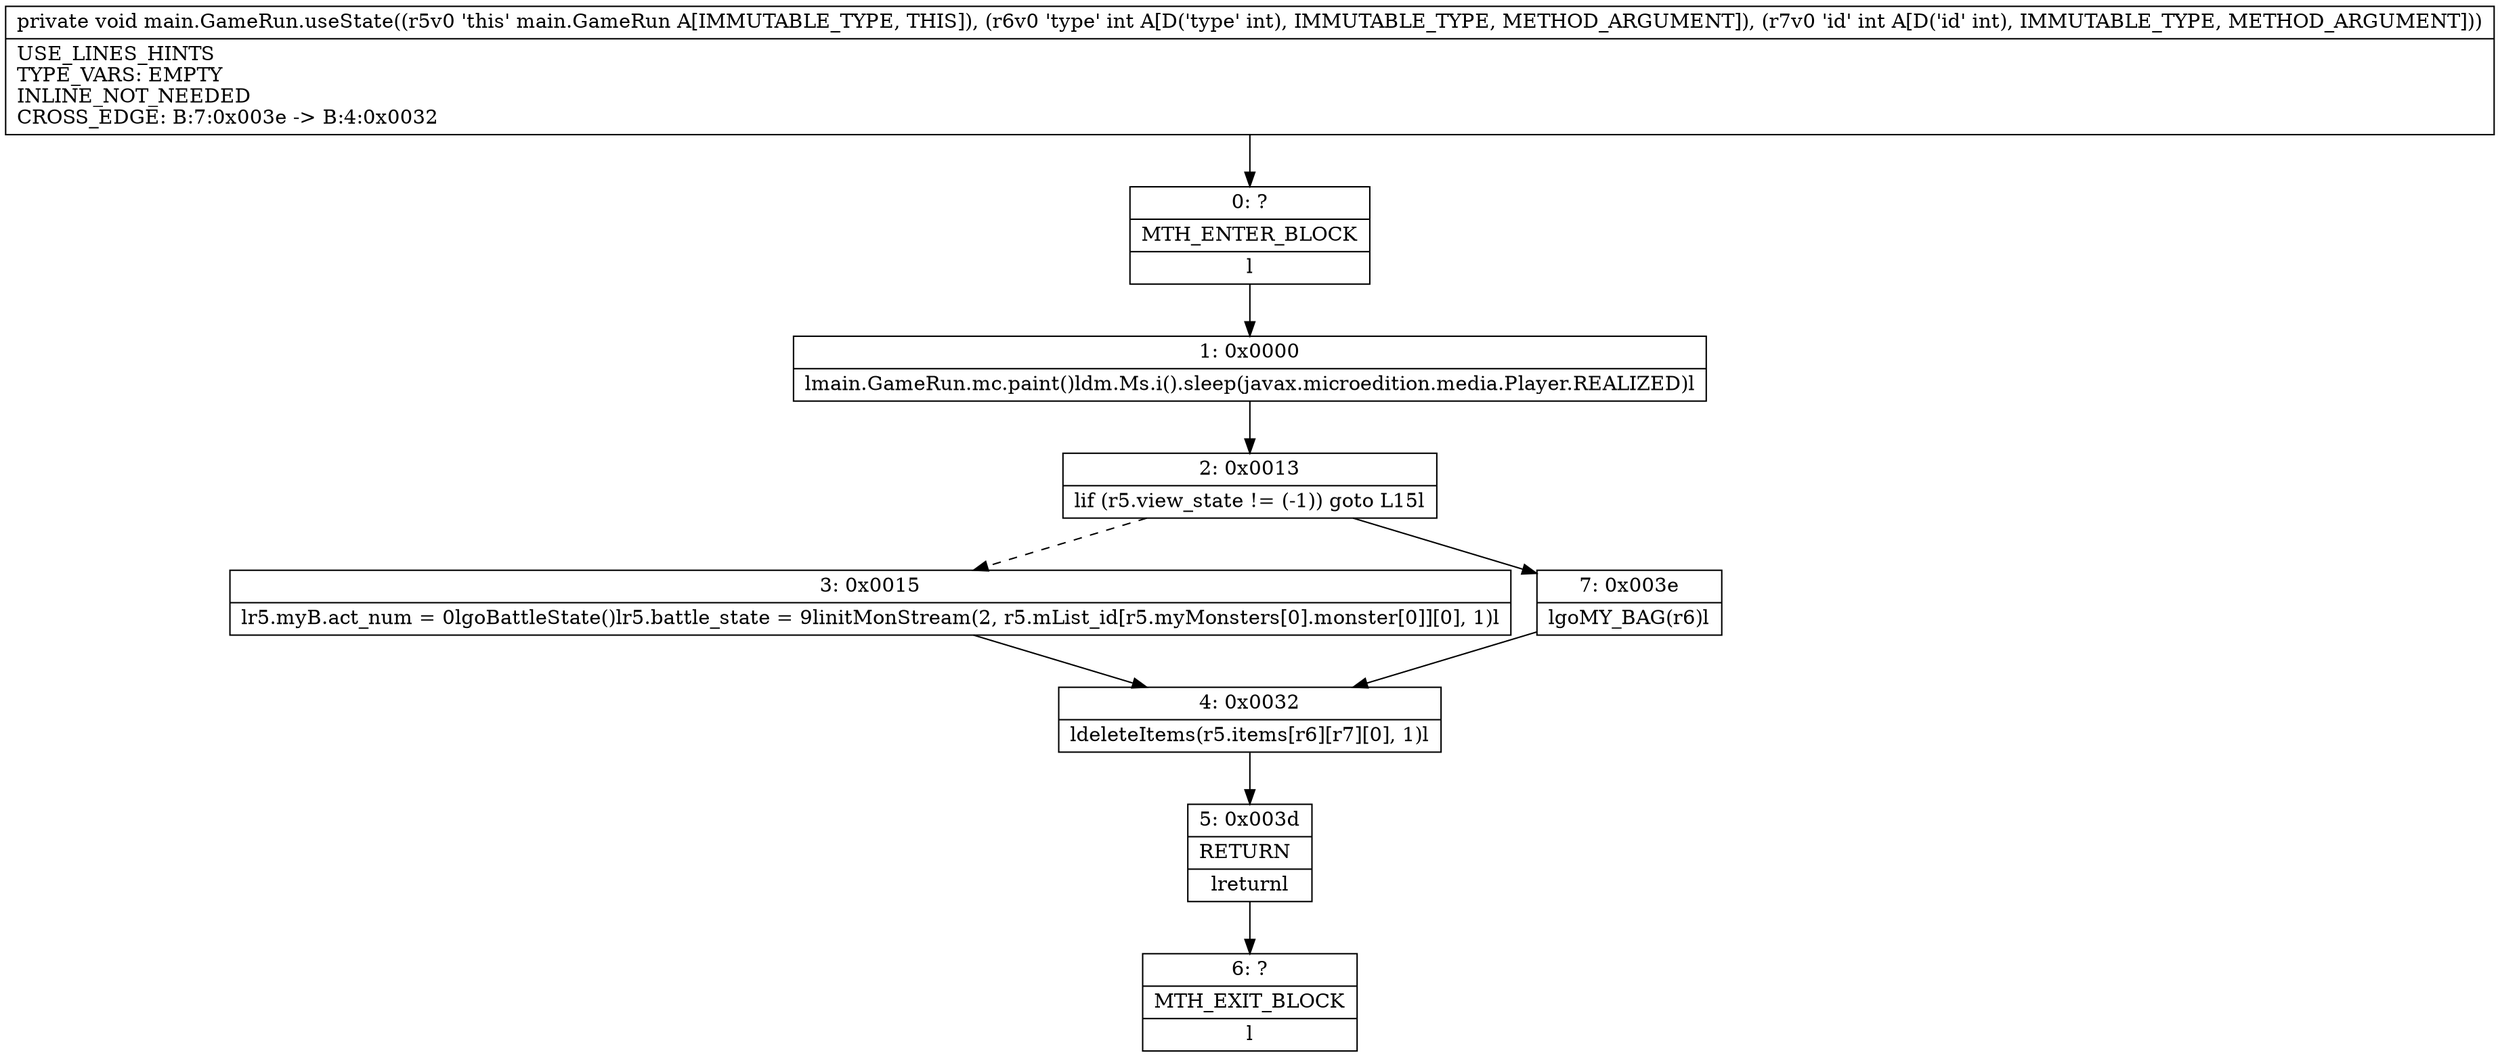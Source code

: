 digraph "CFG formain.GameRun.useState(II)V" {
Node_0 [shape=record,label="{0\:\ ?|MTH_ENTER_BLOCK\l|l}"];
Node_1 [shape=record,label="{1\:\ 0x0000|lmain.GameRun.mc.paint()ldm.Ms.i().sleep(javax.microedition.media.Player.REALIZED)l}"];
Node_2 [shape=record,label="{2\:\ 0x0013|lif (r5.view_state != (\-1)) goto L15l}"];
Node_3 [shape=record,label="{3\:\ 0x0015|lr5.myB.act_num = 0lgoBattleState()lr5.battle_state = 9linitMonStream(2, r5.mList_id[r5.myMonsters[0].monster[0]][0], 1)l}"];
Node_4 [shape=record,label="{4\:\ 0x0032|ldeleteItems(r5.items[r6][r7][0], 1)l}"];
Node_5 [shape=record,label="{5\:\ 0x003d|RETURN\l|lreturnl}"];
Node_6 [shape=record,label="{6\:\ ?|MTH_EXIT_BLOCK\l|l}"];
Node_7 [shape=record,label="{7\:\ 0x003e|lgoMY_BAG(r6)l}"];
MethodNode[shape=record,label="{private void main.GameRun.useState((r5v0 'this' main.GameRun A[IMMUTABLE_TYPE, THIS]), (r6v0 'type' int A[D('type' int), IMMUTABLE_TYPE, METHOD_ARGUMENT]), (r7v0 'id' int A[D('id' int), IMMUTABLE_TYPE, METHOD_ARGUMENT]))  | USE_LINES_HINTS\lTYPE_VARS: EMPTY\lINLINE_NOT_NEEDED\lCROSS_EDGE: B:7:0x003e \-\> B:4:0x0032\l}"];
MethodNode -> Node_0;
Node_0 -> Node_1;
Node_1 -> Node_2;
Node_2 -> Node_3[style=dashed];
Node_2 -> Node_7;
Node_3 -> Node_4;
Node_4 -> Node_5;
Node_5 -> Node_6;
Node_7 -> Node_4;
}

